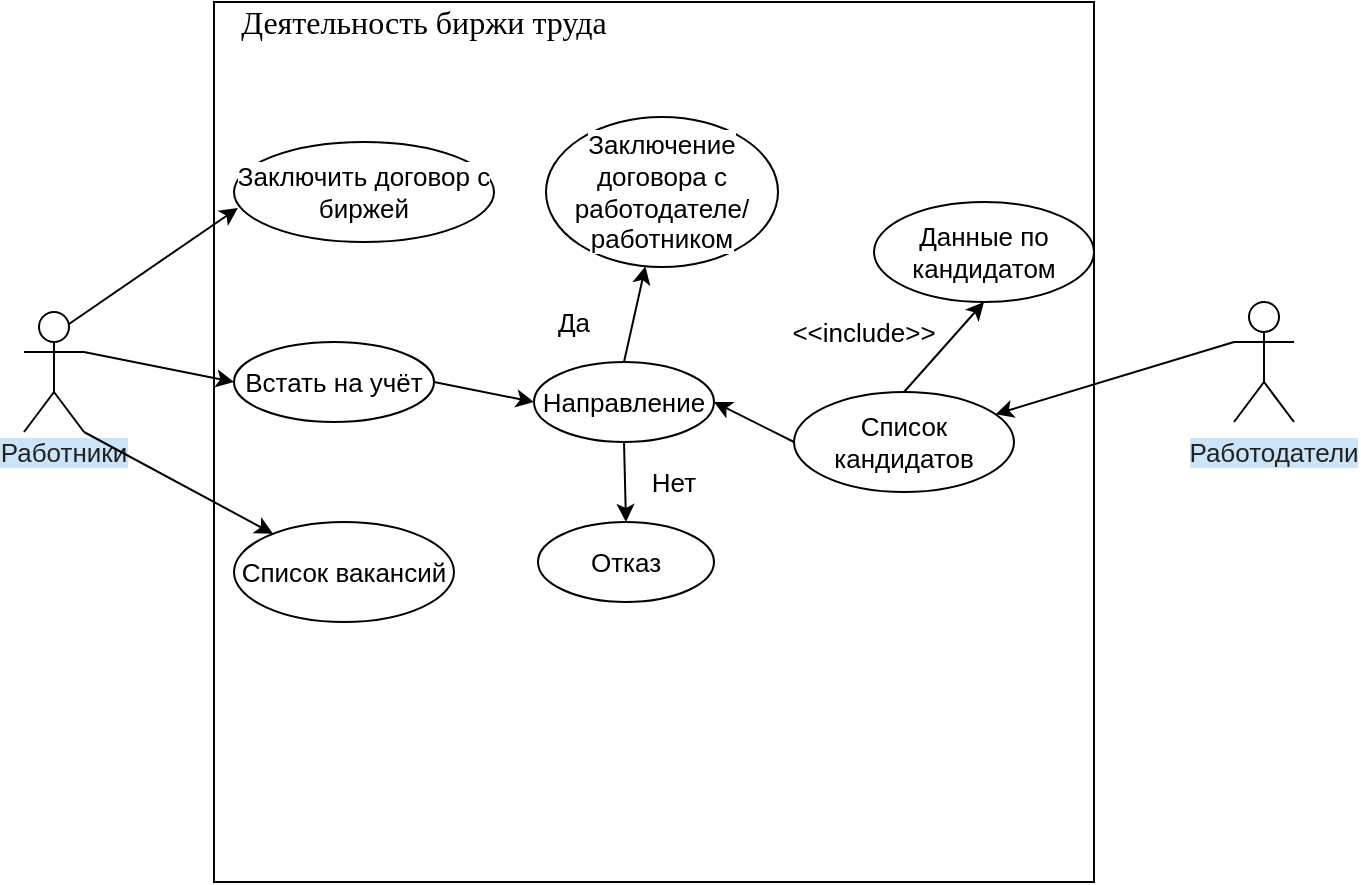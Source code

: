 <mxfile version="13.1.2"><diagram id="UtNPLPM2ZPeV2Anjavov" name="Page-1"><mxGraphModel dx="820" dy="1646" grid="1" gridSize="10" guides="1" tooltips="1" connect="1" arrows="1" fold="1" page="1" pageScale="1" pageWidth="827" pageHeight="1169" math="0" shadow="0"><root><mxCell id="0"/><mxCell id="1" parent="0"/><mxCell id="ocIYDHwfFb-6Zw9pugpq-10" value="Actor" style="shape=umlActor;verticalLabelPosition=bottom;labelBackgroundColor=#ffffff;verticalAlign=top;html=1;outlineConnect=0;" vertex="1" parent="1"><mxGeometry x="95" y="-955" width="30" height="60" as="geometry"/></mxCell><mxCell id="ocIYDHwfFb-6Zw9pugpq-13" value="&lt;span style=&quot;color: rgb(34 , 34 , 34) ; font-size: 13px ; text-align: left ; background-color: rgb(204 , 228 , 247)&quot;&gt;Работники &lt;/span&gt;" style="text;html=1;strokeColor=none;fillColor=none;align=center;verticalAlign=middle;whiteSpace=wrap;rounded=0;" vertex="1" parent="1"><mxGeometry x="95" y="-895" width="40" height="20" as="geometry"/></mxCell><mxCell id="ocIYDHwfFb-6Zw9pugpq-17" value="" style="rounded=0;whiteSpace=wrap;html=1;" vertex="1" parent="1"><mxGeometry x="190" y="-1110" width="440" height="440" as="geometry"/></mxCell><mxCell id="ocIYDHwfFb-6Zw9pugpq-19" value="&lt;span style=&quot;font-size: 12.0pt ; font-family: &amp;#34;times new roman&amp;#34; , &amp;#34;serif&amp;#34;&quot;&gt;Деятельность биржи труда&lt;/span&gt;" style="text;html=1;strokeColor=none;fillColor=none;align=center;verticalAlign=middle;whiteSpace=wrap;rounded=0;" vertex="1" parent="1"><mxGeometry x="190" y="-1110" width="210" height="20" as="geometry"/></mxCell><mxCell id="ocIYDHwfFb-6Zw9pugpq-20" value="&lt;span style=&quot;font-family: , &amp;#34;blinkmacsystemfont&amp;#34; , &amp;#34;roboto&amp;#34; , &amp;#34;helvetica neue&amp;#34; , &amp;#34;geneva&amp;#34; , &amp;#34;noto sans armenian&amp;#34; , &amp;#34;noto sans bengali&amp;#34; , &amp;#34;noto sans cherokee&amp;#34; , &amp;#34;noto sans devanagari&amp;#34; , &amp;#34;noto sans ethiopic&amp;#34; , &amp;#34;noto sans georgian&amp;#34; , &amp;#34;noto sans hebrew&amp;#34; , &amp;#34;noto sans kannada&amp;#34; , &amp;#34;noto sans khmer&amp;#34; , &amp;#34;noto sans lao&amp;#34; , &amp;#34;noto sans osmanya&amp;#34; , &amp;#34;noto sans tamil&amp;#34; , &amp;#34;noto sans telugu&amp;#34; , &amp;#34;noto sans thai&amp;#34; , sans-serif , &amp;#34;arial&amp;#34; , &amp;#34;tahoma&amp;#34; , &amp;#34;verdana&amp;#34; ; font-size: 13px ; text-align: left ; background-color: rgb(255 , 255 , 255)&quot;&gt;Встать на учёт &lt;/span&gt;" style="ellipse;whiteSpace=wrap;html=1;" vertex="1" parent="1"><mxGeometry x="200" y="-940" width="100" height="40" as="geometry"/></mxCell><mxCell id="ocIYDHwfFb-6Zw9pugpq-21" value="Actor" style="shape=umlActor;verticalLabelPosition=bottom;labelBackgroundColor=#ffffff;verticalAlign=top;html=1;outlineConnect=0;" vertex="1" parent="1"><mxGeometry x="700" y="-960" width="30" height="60" as="geometry"/></mxCell><mxCell id="ocIYDHwfFb-6Zw9pugpq-23" value="&lt;span style=&quot;color: rgb(34 , 34 , 34) ; font-size: 13px ; text-align: left ; background-color: rgb(204 , 228 , 247)&quot;&gt;Работодатели&lt;/span&gt;" style="text;html=1;strokeColor=none;fillColor=none;align=center;verticalAlign=middle;whiteSpace=wrap;rounded=0;" vertex="1" parent="1"><mxGeometry x="700" y="-895" width="40" height="20" as="geometry"/></mxCell><mxCell id="ocIYDHwfFb-6Zw9pugpq-26" value="&lt;span style=&quot;font-family: , &amp;#34;blinkmacsystemfont&amp;#34; , &amp;#34;roboto&amp;#34; , &amp;#34;helvetica neue&amp;#34; , &amp;#34;geneva&amp;#34; , &amp;#34;noto sans armenian&amp;#34; , &amp;#34;noto sans bengali&amp;#34; , &amp;#34;noto sans cherokee&amp;#34; , &amp;#34;noto sans devanagari&amp;#34; , &amp;#34;noto sans ethiopic&amp;#34; , &amp;#34;noto sans georgian&amp;#34; , &amp;#34;noto sans hebrew&amp;#34; , &amp;#34;noto sans kannada&amp;#34; , &amp;#34;noto sans khmer&amp;#34; , &amp;#34;noto sans lao&amp;#34; , &amp;#34;noto sans osmanya&amp;#34; , &amp;#34;noto sans tamil&amp;#34; , &amp;#34;noto sans telugu&amp;#34; , &amp;#34;noto sans thai&amp;#34; , sans-serif , &amp;#34;arial&amp;#34; , &amp;#34;tahoma&amp;#34; , &amp;#34;verdana&amp;#34; ; font-size: 13px ; text-align: left ; background-color: rgb(255 , 255 , 255)&quot;&gt;Заключить договор с биржей &lt;/span&gt;" style="ellipse;whiteSpace=wrap;html=1;" vertex="1" parent="1"><mxGeometry x="200" y="-1040" width="130" height="50" as="geometry"/></mxCell><mxCell id="ocIYDHwfFb-6Zw9pugpq-27" value="&lt;span style=&quot;font-family: , &amp;#34;blinkmacsystemfont&amp;#34; , &amp;#34;roboto&amp;#34; , &amp;#34;helvetica neue&amp;#34; , &amp;#34;geneva&amp;#34; , &amp;#34;noto sans armenian&amp;#34; , &amp;#34;noto sans bengali&amp;#34; , &amp;#34;noto sans cherokee&amp;#34; , &amp;#34;noto sans devanagari&amp;#34; , &amp;#34;noto sans ethiopic&amp;#34; , &amp;#34;noto sans georgian&amp;#34; , &amp;#34;noto sans hebrew&amp;#34; , &amp;#34;noto sans kannada&amp;#34; , &amp;#34;noto sans khmer&amp;#34; , &amp;#34;noto sans lao&amp;#34; , &amp;#34;noto sans osmanya&amp;#34; , &amp;#34;noto sans tamil&amp;#34; , &amp;#34;noto sans telugu&amp;#34; , &amp;#34;noto sans thai&amp;#34; , sans-serif , &amp;#34;arial&amp;#34; , &amp;#34;tahoma&amp;#34; , &amp;#34;verdana&amp;#34; ; font-size: 13px ; text-align: left ; background-color: rgb(255 , 255 , 255)&quot;&gt;Список вакансий &lt;/span&gt;" style="ellipse;whiteSpace=wrap;html=1;" vertex="1" parent="1"><mxGeometry x="200" y="-850" width="110" height="50" as="geometry"/></mxCell><mxCell id="ocIYDHwfFb-6Zw9pugpq-28" value="&lt;span style=&quot;font-family: , &amp;#34;blinkmacsystemfont&amp;#34; , &amp;#34;roboto&amp;#34; , &amp;#34;helvetica neue&amp;#34; , &amp;#34;geneva&amp;#34; , &amp;#34;noto sans armenian&amp;#34; , &amp;#34;noto sans bengali&amp;#34; , &amp;#34;noto sans cherokee&amp;#34; , &amp;#34;noto sans devanagari&amp;#34; , &amp;#34;noto sans ethiopic&amp;#34; , &amp;#34;noto sans georgian&amp;#34; , &amp;#34;noto sans hebrew&amp;#34; , &amp;#34;noto sans kannada&amp;#34; , &amp;#34;noto sans khmer&amp;#34; , &amp;#34;noto sans lao&amp;#34; , &amp;#34;noto sans osmanya&amp;#34; , &amp;#34;noto sans tamil&amp;#34; , &amp;#34;noto sans telugu&amp;#34; , &amp;#34;noto sans thai&amp;#34; , sans-serif , &amp;#34;arial&amp;#34; , &amp;#34;tahoma&amp;#34; , &amp;#34;verdana&amp;#34; ; font-size: 13px ; text-align: left ; background-color: rgb(255 , 255 , 255)&quot;&gt;Список кандидатов &lt;/span&gt;" style="ellipse;whiteSpace=wrap;html=1;" vertex="1" parent="1"><mxGeometry x="480" y="-915" width="110" height="50" as="geometry"/></mxCell><mxCell id="ocIYDHwfFb-6Zw9pugpq-30" value="" style="endArrow=classic;html=1;exitX=0;exitY=0.333;exitDx=0;exitDy=0;exitPerimeter=0;" edge="1" parent="1" source="ocIYDHwfFb-6Zw9pugpq-21" target="ocIYDHwfFb-6Zw9pugpq-28"><mxGeometry width="50" height="50" relative="1" as="geometry"><mxPoint x="390" y="-860" as="sourcePoint"/><mxPoint x="440" y="-910" as="targetPoint"/></mxGeometry></mxCell><mxCell id="ocIYDHwfFb-6Zw9pugpq-35" value="&lt;span style=&quot;font-family: , &amp;#34;blinkmacsystemfont&amp;#34; , &amp;#34;roboto&amp;#34; , &amp;#34;helvetica neue&amp;#34; , &amp;#34;geneva&amp;#34; , &amp;#34;noto sans armenian&amp;#34; , &amp;#34;noto sans bengali&amp;#34; , &amp;#34;noto sans cherokee&amp;#34; , &amp;#34;noto sans devanagari&amp;#34; , &amp;#34;noto sans ethiopic&amp;#34; , &amp;#34;noto sans georgian&amp;#34; , &amp;#34;noto sans hebrew&amp;#34; , &amp;#34;noto sans kannada&amp;#34; , &amp;#34;noto sans khmer&amp;#34; , &amp;#34;noto sans lao&amp;#34; , &amp;#34;noto sans osmanya&amp;#34; , &amp;#34;noto sans tamil&amp;#34; , &amp;#34;noto sans telugu&amp;#34; , &amp;#34;noto sans thai&amp;#34; , sans-serif , &amp;#34;arial&amp;#34; , &amp;#34;tahoma&amp;#34; , &amp;#34;verdana&amp;#34; ; font-size: 13px ; text-align: left ; background-color: rgb(255 , 255 , 255)&quot;&gt;Направление &lt;/span&gt;" style="ellipse;whiteSpace=wrap;html=1;" vertex="1" parent="1"><mxGeometry x="350" y="-930" width="90" height="40" as="geometry"/></mxCell><mxCell id="ocIYDHwfFb-6Zw9pugpq-36" value="" style="endArrow=classic;html=1;exitX=0.75;exitY=0.1;exitDx=0;exitDy=0;exitPerimeter=0;entryX=0.015;entryY=0.66;entryDx=0;entryDy=0;entryPerimeter=0;" edge="1" parent="1" source="ocIYDHwfFb-6Zw9pugpq-10" target="ocIYDHwfFb-6Zw9pugpq-26"><mxGeometry width="50" height="50" relative="1" as="geometry"><mxPoint x="390" y="-860" as="sourcePoint"/><mxPoint x="440" y="-910" as="targetPoint"/><Array as="points"/></mxGeometry></mxCell><mxCell id="ocIYDHwfFb-6Zw9pugpq-37" value="" style="endArrow=classic;html=1;exitX=1;exitY=0.333;exitDx=0;exitDy=0;exitPerimeter=0;entryX=0;entryY=0.5;entryDx=0;entryDy=0;" edge="1" parent="1" source="ocIYDHwfFb-6Zw9pugpq-10" target="ocIYDHwfFb-6Zw9pugpq-20"><mxGeometry width="50" height="50" relative="1" as="geometry"><mxPoint x="390" y="-860" as="sourcePoint"/><mxPoint x="440" y="-910" as="targetPoint"/></mxGeometry></mxCell><mxCell id="ocIYDHwfFb-6Zw9pugpq-38" value="" style="endArrow=classic;html=1;exitX=0.75;exitY=0;exitDx=0;exitDy=0;" edge="1" parent="1" source="ocIYDHwfFb-6Zw9pugpq-13" target="ocIYDHwfFb-6Zw9pugpq-27"><mxGeometry width="50" height="50" relative="1" as="geometry"><mxPoint x="390" y="-860" as="sourcePoint"/><mxPoint x="440" y="-910" as="targetPoint"/></mxGeometry></mxCell><mxCell id="ocIYDHwfFb-6Zw9pugpq-39" value="" style="endArrow=classic;html=1;exitX=1;exitY=0.5;exitDx=0;exitDy=0;entryX=0;entryY=0.5;entryDx=0;entryDy=0;" edge="1" parent="1" source="ocIYDHwfFb-6Zw9pugpq-20" target="ocIYDHwfFb-6Zw9pugpq-35"><mxGeometry width="50" height="50" relative="1" as="geometry"><mxPoint x="390" y="-860" as="sourcePoint"/><mxPoint x="440" y="-910" as="targetPoint"/></mxGeometry></mxCell><mxCell id="ocIYDHwfFb-6Zw9pugpq-40" value="" style="endArrow=classic;html=1;exitX=0;exitY=0.5;exitDx=0;exitDy=0;" edge="1" parent="1" source="ocIYDHwfFb-6Zw9pugpq-28"><mxGeometry width="50" height="50" relative="1" as="geometry"><mxPoint x="390" y="-860" as="sourcePoint"/><mxPoint x="440" y="-910" as="targetPoint"/></mxGeometry></mxCell><mxCell id="ocIYDHwfFb-6Zw9pugpq-42" value="&lt;span style=&quot;font-family: , &amp;#34;blinkmacsystemfont&amp;#34; , &amp;#34;roboto&amp;#34; , &amp;#34;helvetica neue&amp;#34; , &amp;#34;geneva&amp;#34; , &amp;#34;noto sans armenian&amp;#34; , &amp;#34;noto sans bengali&amp;#34; , &amp;#34;noto sans cherokee&amp;#34; , &amp;#34;noto sans devanagari&amp;#34; , &amp;#34;noto sans ethiopic&amp;#34; , &amp;#34;noto sans georgian&amp;#34; , &amp;#34;noto sans hebrew&amp;#34; , &amp;#34;noto sans kannada&amp;#34; , &amp;#34;noto sans khmer&amp;#34; , &amp;#34;noto sans lao&amp;#34; , &amp;#34;noto sans osmanya&amp;#34; , &amp;#34;noto sans tamil&amp;#34; , &amp;#34;noto sans telugu&amp;#34; , &amp;#34;noto sans thai&amp;#34; , sans-serif , &amp;#34;arial&amp;#34; , &amp;#34;tahoma&amp;#34; , &amp;#34;verdana&amp;#34; ; font-size: 13px ; text-align: left ; background-color: rgb(255 , 255 , 255)&quot;&gt;Данные по кандидатом&lt;/span&gt;" style="ellipse;whiteSpace=wrap;html=1;" vertex="1" parent="1"><mxGeometry x="520" y="-1010" width="110" height="50" as="geometry"/></mxCell><mxCell id="ocIYDHwfFb-6Zw9pugpq-43" value="" style="endArrow=classic;html=1;exitX=0.5;exitY=0;exitDx=0;exitDy=0;entryX=0.5;entryY=1;entryDx=0;entryDy=0;" edge="1" parent="1" source="ocIYDHwfFb-6Zw9pugpq-28" target="ocIYDHwfFb-6Zw9pugpq-42"><mxGeometry width="50" height="50" relative="1" as="geometry"><mxPoint x="390" y="-660" as="sourcePoint"/><mxPoint x="440" y="-710" as="targetPoint"/></mxGeometry></mxCell><mxCell id="ocIYDHwfFb-6Zw9pugpq-44" value="&lt;span style=&quot;font-family: , &amp;#34;blinkmacsystemfont&amp;#34; , &amp;#34;roboto&amp;#34; , &amp;#34;helvetica neue&amp;#34; , &amp;#34;geneva&amp;#34; , &amp;#34;noto sans armenian&amp;#34; , &amp;#34;noto sans bengali&amp;#34; , &amp;#34;noto sans cherokee&amp;#34; , &amp;#34;noto sans devanagari&amp;#34; , &amp;#34;noto sans ethiopic&amp;#34; , &amp;#34;noto sans georgian&amp;#34; , &amp;#34;noto sans hebrew&amp;#34; , &amp;#34;noto sans kannada&amp;#34; , &amp;#34;noto sans khmer&amp;#34; , &amp;#34;noto sans lao&amp;#34; , &amp;#34;noto sans osmanya&amp;#34; , &amp;#34;noto sans tamil&amp;#34; , &amp;#34;noto sans telugu&amp;#34; , &amp;#34;noto sans thai&amp;#34; , sans-serif , &amp;#34;arial&amp;#34; , &amp;#34;tahoma&amp;#34; , &amp;#34;verdana&amp;#34; ; font-size: 13px ; text-align: left ; background-color: rgb(255 , 255 , 255)&quot;&gt;&amp;lt;&amp;lt;include&amp;gt;&amp;gt;&lt;/span&gt;" style="text;html=1;strokeColor=none;fillColor=none;align=center;verticalAlign=middle;whiteSpace=wrap;rounded=0;" vertex="1" parent="1"><mxGeometry x="480" y="-955" width="70" height="20" as="geometry"/></mxCell><mxCell id="ocIYDHwfFb-6Zw9pugpq-45" value="&lt;span style=&quot;font-family: , &amp;#34;blinkmacsystemfont&amp;#34; , &amp;#34;roboto&amp;#34; , &amp;#34;helvetica neue&amp;#34; , &amp;#34;geneva&amp;#34; , &amp;#34;noto sans armenian&amp;#34; , &amp;#34;noto sans bengali&amp;#34; , &amp;#34;noto sans cherokee&amp;#34; , &amp;#34;noto sans devanagari&amp;#34; , &amp;#34;noto sans ethiopic&amp;#34; , &amp;#34;noto sans georgian&amp;#34; , &amp;#34;noto sans hebrew&amp;#34; , &amp;#34;noto sans kannada&amp;#34; , &amp;#34;noto sans khmer&amp;#34; , &amp;#34;noto sans lao&amp;#34; , &amp;#34;noto sans osmanya&amp;#34; , &amp;#34;noto sans tamil&amp;#34; , &amp;#34;noto sans telugu&amp;#34; , &amp;#34;noto sans thai&amp;#34; , sans-serif , &amp;#34;arial&amp;#34; , &amp;#34;tahoma&amp;#34; , &amp;#34;verdana&amp;#34; ; font-size: 13px ; text-align: left ; background-color: rgb(255 , 255 , 255)&quot;&gt;Заключение договора с работодателе/работником &lt;/span&gt;" style="ellipse;whiteSpace=wrap;html=1;" vertex="1" parent="1"><mxGeometry x="356" y="-1052.5" width="116" height="75" as="geometry"/></mxCell><mxCell id="ocIYDHwfFb-6Zw9pugpq-46" value="" style="endArrow=classic;html=1;exitX=0.5;exitY=0;exitDx=0;exitDy=0;" edge="1" parent="1" source="ocIYDHwfFb-6Zw9pugpq-35" target="ocIYDHwfFb-6Zw9pugpq-45"><mxGeometry width="50" height="50" relative="1" as="geometry"><mxPoint x="390" y="-860" as="sourcePoint"/><mxPoint x="440" y="-910" as="targetPoint"/></mxGeometry></mxCell><mxCell id="ocIYDHwfFb-6Zw9pugpq-47" value="&lt;span style=&quot;font-family: , &amp;#34;blinkmacsystemfont&amp;#34; , &amp;#34;roboto&amp;#34; , &amp;#34;helvetica neue&amp;#34; , &amp;#34;geneva&amp;#34; , &amp;#34;noto sans armenian&amp;#34; , &amp;#34;noto sans bengali&amp;#34; , &amp;#34;noto sans cherokee&amp;#34; , &amp;#34;noto sans devanagari&amp;#34; , &amp;#34;noto sans ethiopic&amp;#34; , &amp;#34;noto sans georgian&amp;#34; , &amp;#34;noto sans hebrew&amp;#34; , &amp;#34;noto sans kannada&amp;#34; , &amp;#34;noto sans khmer&amp;#34; , &amp;#34;noto sans lao&amp;#34; , &amp;#34;noto sans osmanya&amp;#34; , &amp;#34;noto sans tamil&amp;#34; , &amp;#34;noto sans telugu&amp;#34; , &amp;#34;noto sans thai&amp;#34; , sans-serif , &amp;#34;arial&amp;#34; , &amp;#34;tahoma&amp;#34; , &amp;#34;verdana&amp;#34; ; font-size: 13px ; text-align: left ; background-color: rgb(255 , 255 , 255)&quot;&gt;Отказ &lt;/span&gt;" style="ellipse;whiteSpace=wrap;html=1;" vertex="1" parent="1"><mxGeometry x="352" y="-850" width="88" height="40" as="geometry"/></mxCell><mxCell id="ocIYDHwfFb-6Zw9pugpq-48" value="" style="endArrow=classic;html=1;exitX=0.5;exitY=1;exitDx=0;exitDy=0;entryX=0.5;entryY=0;entryDx=0;entryDy=0;" edge="1" parent="1" source="ocIYDHwfFb-6Zw9pugpq-35" target="ocIYDHwfFb-6Zw9pugpq-47"><mxGeometry width="50" height="50" relative="1" as="geometry"><mxPoint x="390" y="-860" as="sourcePoint"/><mxPoint x="440" y="-910" as="targetPoint"/></mxGeometry></mxCell><mxCell id="ocIYDHwfFb-6Zw9pugpq-49" value="&lt;span style=&quot;font-family: , &amp;#34;blinkmacsystemfont&amp;#34; , &amp;#34;roboto&amp;#34; , &amp;#34;helvetica neue&amp;#34; , &amp;#34;geneva&amp;#34; , &amp;#34;noto sans armenian&amp;#34; , &amp;#34;noto sans bengali&amp;#34; , &amp;#34;noto sans cherokee&amp;#34; , &amp;#34;noto sans devanagari&amp;#34; , &amp;#34;noto sans ethiopic&amp;#34; , &amp;#34;noto sans georgian&amp;#34; , &amp;#34;noto sans hebrew&amp;#34; , &amp;#34;noto sans kannada&amp;#34; , &amp;#34;noto sans khmer&amp;#34; , &amp;#34;noto sans lao&amp;#34; , &amp;#34;noto sans osmanya&amp;#34; , &amp;#34;noto sans tamil&amp;#34; , &amp;#34;noto sans telugu&amp;#34; , &amp;#34;noto sans thai&amp;#34; , sans-serif , &amp;#34;arial&amp;#34; , &amp;#34;tahoma&amp;#34; , &amp;#34;verdana&amp;#34; ; font-size: 13px ; text-align: left ; background-color: rgb(255 , 255 , 255)&quot;&gt;Да&lt;/span&gt;" style="text;html=1;strokeColor=none;fillColor=none;align=center;verticalAlign=middle;whiteSpace=wrap;rounded=0;" vertex="1" parent="1"><mxGeometry x="350" y="-960" width="40" height="20" as="geometry"/></mxCell><mxCell id="ocIYDHwfFb-6Zw9pugpq-51" value="&lt;span style=&quot;font-family: , &amp;#34;blinkmacsystemfont&amp;#34; , &amp;#34;roboto&amp;#34; , &amp;#34;helvetica neue&amp;#34; , &amp;#34;geneva&amp;#34; , &amp;#34;noto sans armenian&amp;#34; , &amp;#34;noto sans bengali&amp;#34; , &amp;#34;noto sans cherokee&amp;#34; , &amp;#34;noto sans devanagari&amp;#34; , &amp;#34;noto sans ethiopic&amp;#34; , &amp;#34;noto sans georgian&amp;#34; , &amp;#34;noto sans hebrew&amp;#34; , &amp;#34;noto sans kannada&amp;#34; , &amp;#34;noto sans khmer&amp;#34; , &amp;#34;noto sans lao&amp;#34; , &amp;#34;noto sans osmanya&amp;#34; , &amp;#34;noto sans tamil&amp;#34; , &amp;#34;noto sans telugu&amp;#34; , &amp;#34;noto sans thai&amp;#34; , sans-serif , &amp;#34;arial&amp;#34; , &amp;#34;tahoma&amp;#34; , &amp;#34;verdana&amp;#34; ; font-size: 13px ; text-align: left ; background-color: rgb(255 , 255 , 255)&quot;&gt;Нет&lt;/span&gt;" style="text;html=1;strokeColor=none;fillColor=none;align=center;verticalAlign=middle;whiteSpace=wrap;rounded=0;" vertex="1" parent="1"><mxGeometry x="400" y="-880" width="40" height="20" as="geometry"/></mxCell></root></mxGraphModel></diagram></mxfile>